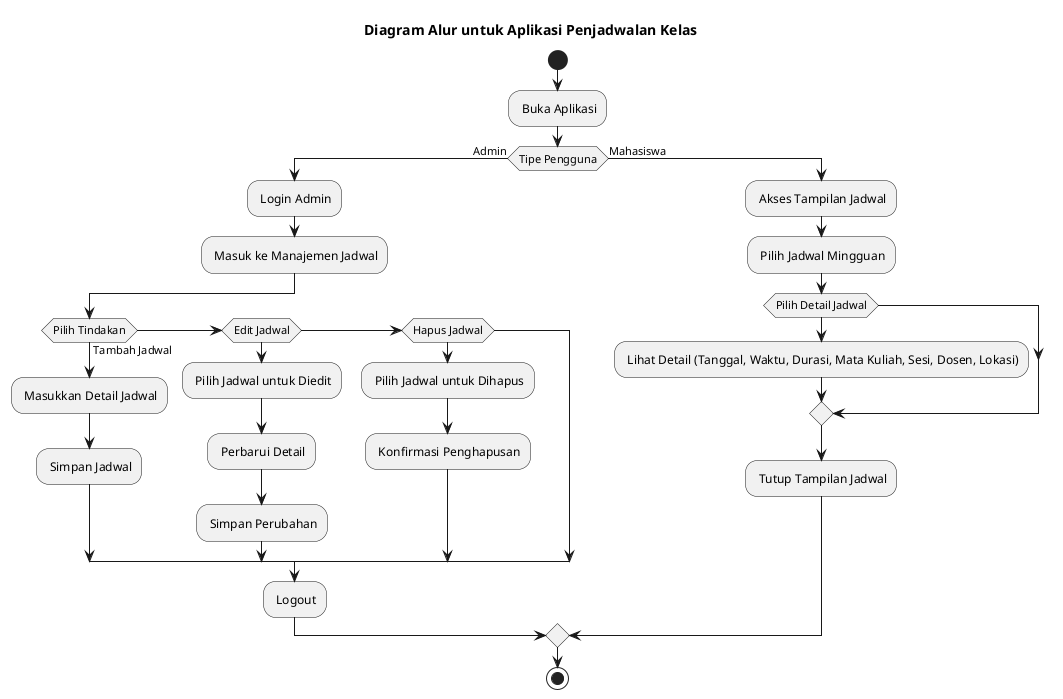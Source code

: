 @startuml
title Diagram Alur untuk Aplikasi Penjadwalan Kelas

start

: Buka Aplikasi;

if (Tipe Pengguna) then (Admin)
    : Login Admin;
    : Masuk ke Manajemen Jadwal;
    
    if (Pilih Tindakan) then (Tambah Jadwal)
        : Masukkan Detail Jadwal;
        : Simpan Jadwal;
    else if (Edit Jadwal)
        : Pilih Jadwal untuk Diedit;
        : Perbarui Detail;
        : Simpan Perubahan;
    else if (Hapus Jadwal)
        : Pilih Jadwal untuk Dihapus;
        : Konfirmasi Penghapusan;
    endif

    : Logout;

else (Mahasiswa)
    : Akses Tampilan Jadwal;
    : Pilih Jadwal Mingguan;

    if (Pilih Detail Jadwal) then
        : Lihat Detail (Tanggal, Waktu, Durasi, Mata Kuliah, Sesi, Dosen, Lokasi);
    endif
    
    : Tutup Tampilan Jadwal;

endif

stop
@enduml